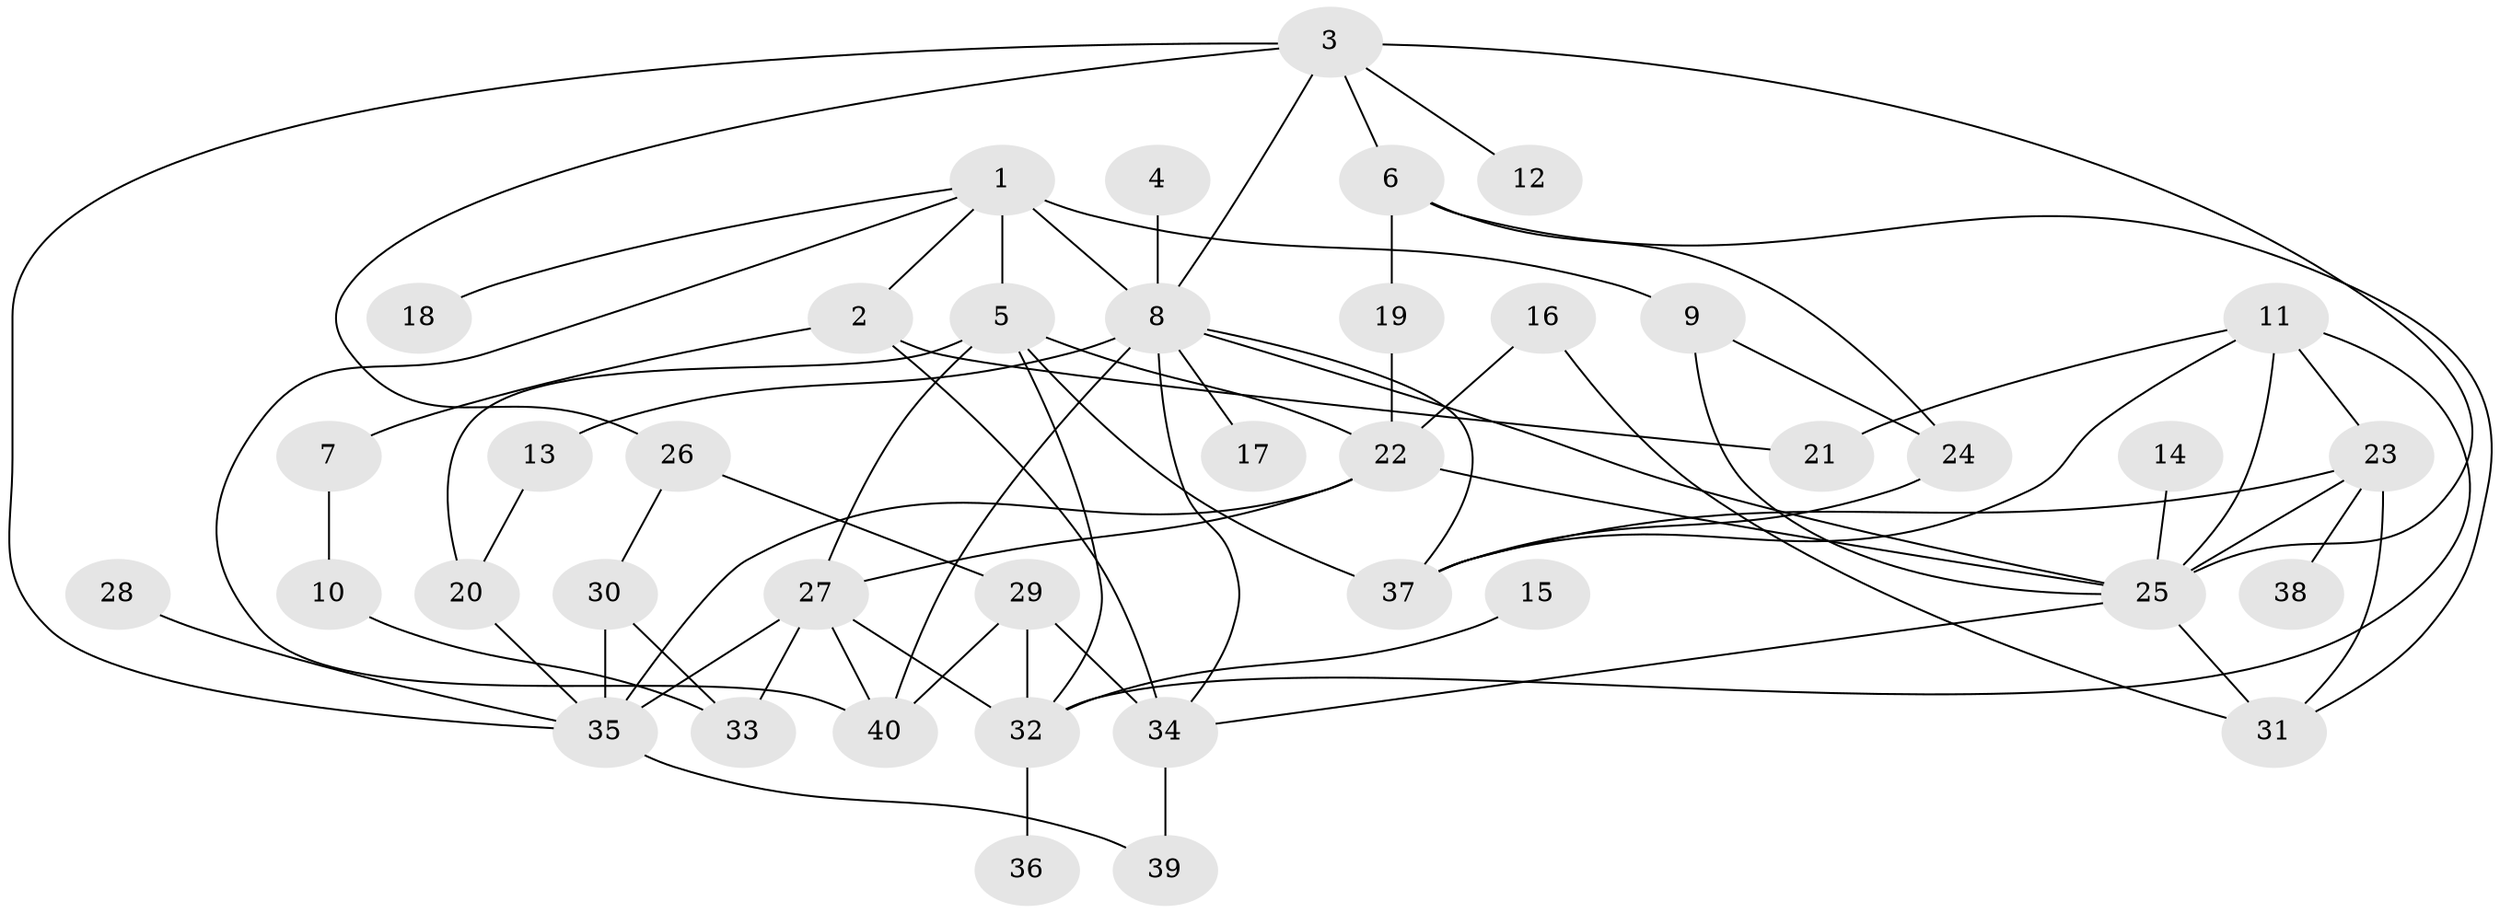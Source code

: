 // original degree distribution, {5: 0.1125, 4: 0.075, 8: 0.0125, 3: 0.2375, 6: 0.075, 1: 0.25, 2: 0.2375}
// Generated by graph-tools (version 1.1) at 2025/49/03/09/25 03:49:16]
// undirected, 40 vertices, 71 edges
graph export_dot {
graph [start="1"]
  node [color=gray90,style=filled];
  1;
  2;
  3;
  4;
  5;
  6;
  7;
  8;
  9;
  10;
  11;
  12;
  13;
  14;
  15;
  16;
  17;
  18;
  19;
  20;
  21;
  22;
  23;
  24;
  25;
  26;
  27;
  28;
  29;
  30;
  31;
  32;
  33;
  34;
  35;
  36;
  37;
  38;
  39;
  40;
  1 -- 2 [weight=1.0];
  1 -- 5 [weight=1.0];
  1 -- 8 [weight=1.0];
  1 -- 9 [weight=2.0];
  1 -- 18 [weight=1.0];
  1 -- 40 [weight=1.0];
  2 -- 7 [weight=1.0];
  2 -- 21 [weight=1.0];
  2 -- 34 [weight=1.0];
  3 -- 6 [weight=1.0];
  3 -- 8 [weight=1.0];
  3 -- 12 [weight=1.0];
  3 -- 25 [weight=1.0];
  3 -- 26 [weight=1.0];
  3 -- 35 [weight=1.0];
  4 -- 8 [weight=1.0];
  5 -- 20 [weight=1.0];
  5 -- 22 [weight=1.0];
  5 -- 27 [weight=1.0];
  5 -- 32 [weight=1.0];
  5 -- 37 [weight=1.0];
  6 -- 19 [weight=1.0];
  6 -- 24 [weight=1.0];
  6 -- 31 [weight=1.0];
  7 -- 10 [weight=1.0];
  8 -- 13 [weight=1.0];
  8 -- 17 [weight=1.0];
  8 -- 25 [weight=1.0];
  8 -- 34 [weight=1.0];
  8 -- 37 [weight=1.0];
  8 -- 40 [weight=1.0];
  9 -- 24 [weight=1.0];
  9 -- 25 [weight=1.0];
  10 -- 33 [weight=1.0];
  11 -- 21 [weight=1.0];
  11 -- 23 [weight=1.0];
  11 -- 25 [weight=1.0];
  11 -- 32 [weight=1.0];
  11 -- 37 [weight=1.0];
  13 -- 20 [weight=1.0];
  14 -- 25 [weight=1.0];
  15 -- 32 [weight=1.0];
  16 -- 22 [weight=1.0];
  16 -- 31 [weight=1.0];
  19 -- 22 [weight=1.0];
  20 -- 35 [weight=1.0];
  22 -- 25 [weight=1.0];
  22 -- 27 [weight=1.0];
  22 -- 35 [weight=1.0];
  23 -- 25 [weight=1.0];
  23 -- 31 [weight=1.0];
  23 -- 37 [weight=1.0];
  23 -- 38 [weight=1.0];
  24 -- 37 [weight=1.0];
  25 -- 31 [weight=1.0];
  25 -- 34 [weight=1.0];
  26 -- 29 [weight=1.0];
  26 -- 30 [weight=1.0];
  27 -- 32 [weight=1.0];
  27 -- 33 [weight=1.0];
  27 -- 35 [weight=2.0];
  27 -- 40 [weight=1.0];
  28 -- 35 [weight=1.0];
  29 -- 32 [weight=1.0];
  29 -- 34 [weight=2.0];
  29 -- 40 [weight=1.0];
  30 -- 33 [weight=1.0];
  30 -- 35 [weight=1.0];
  32 -- 36 [weight=1.0];
  34 -- 39 [weight=1.0];
  35 -- 39 [weight=1.0];
}
